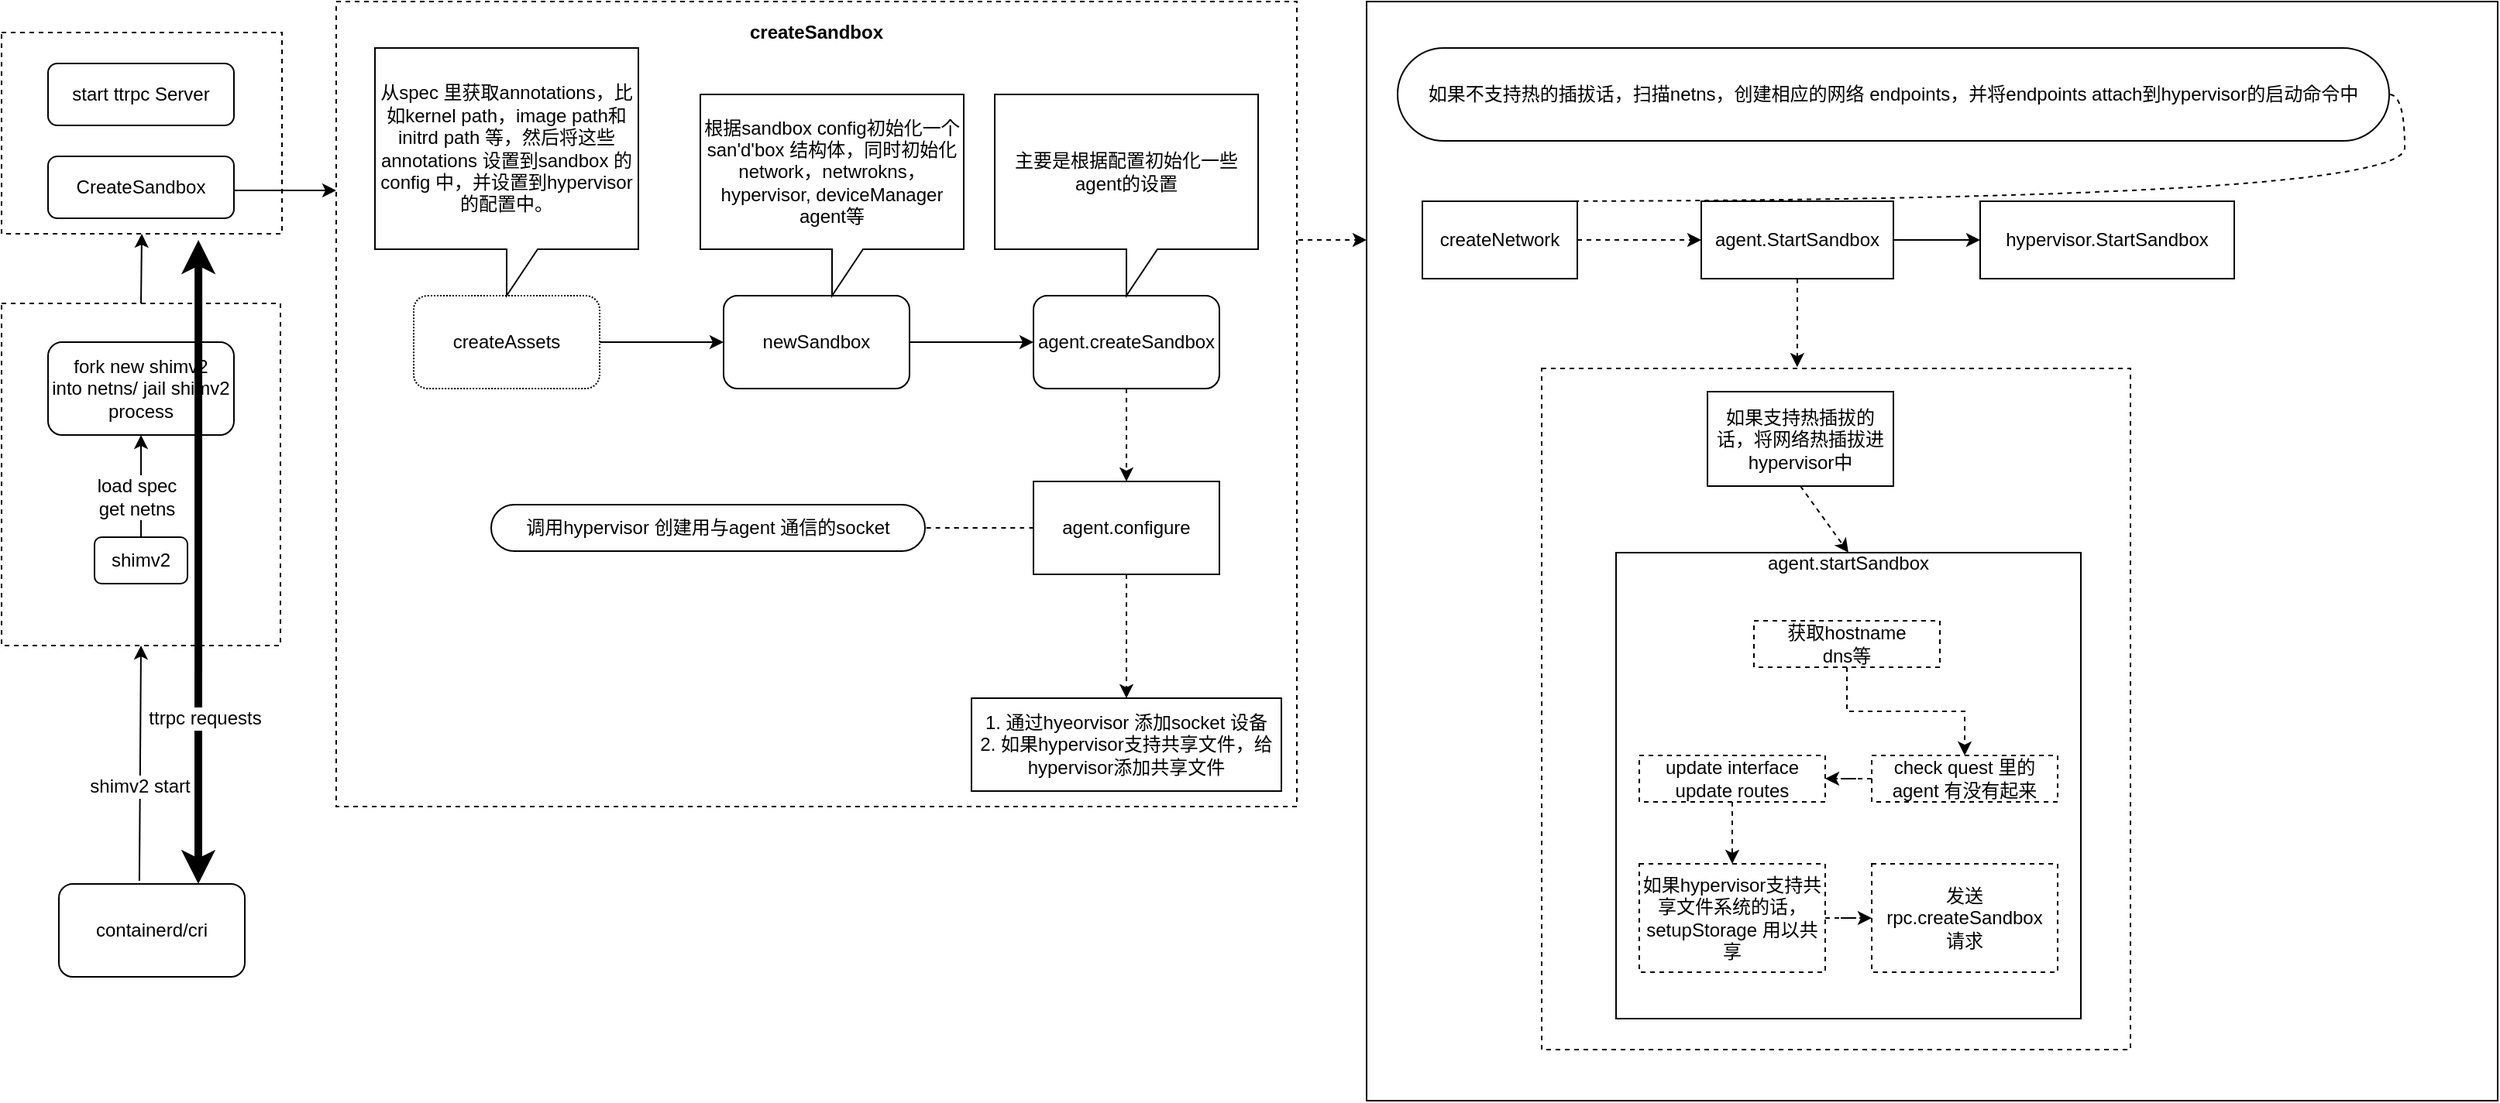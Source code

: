 <mxfile version="12.3.9" type="github" pages="1">
  <diagram id="UEV5ziArVBSBNvAnIUXD" name="Page-1">
    <mxGraphModel dx="1186" dy="715" grid="1" gridSize="10" guides="1" tooltips="1" connect="1" arrows="1" fold="1" page="1" pageScale="1" pageWidth="850" pageHeight="1100" math="0" shadow="0">
      <root>
        <mxCell id="0"/>
        <mxCell id="1" parent="0"/>
        <mxCell id="InuDyYg3k96elnhqx1I6-22" value="" style="rounded=0;whiteSpace=wrap;html=1;dashed=1;fillColor=none;" vertex="1" parent="1">
          <mxGeometry x="39" y="50" width="181" height="130" as="geometry"/>
        </mxCell>
        <mxCell id="InuDyYg3k96elnhqx1I6-15" value="" style="rounded=0;whiteSpace=wrap;html=1;fillColor=none;" vertex="1" parent="1">
          <mxGeometry x="920" y="30" width="730" height="710" as="geometry"/>
        </mxCell>
        <mxCell id="MU1Cu7uwluX9F1lw6Ey1-50" value="" style="rounded=0;whiteSpace=wrap;html=1;dashed=1;fillColor=none;" parent="1" vertex="1">
          <mxGeometry x="1033" y="267" width="380" height="440" as="geometry"/>
        </mxCell>
        <mxCell id="MU1Cu7uwluX9F1lw6Ey1-21" value="" style="rounded=0;whiteSpace=wrap;html=1;fillColor=none;dashed=1;" parent="1" vertex="1">
          <mxGeometry x="255" y="30" width="620" height="520" as="geometry"/>
        </mxCell>
        <mxCell id="MU1Cu7uwluX9F1lw6Ey1-3" value="" style="edgeStyle=orthogonalEdgeStyle;rounded=0;orthogonalLoop=1;jettySize=auto;html=1;entryX=0;entryY=0.115;entryDx=0;entryDy=0;entryPerimeter=0;" parent="1" edge="1">
          <mxGeometry relative="1" as="geometry">
            <mxPoint x="189" y="152" as="sourcePoint"/>
            <mxPoint x="255" y="152" as="targetPoint"/>
          </mxGeometry>
        </mxCell>
        <mxCell id="MU1Cu7uwluX9F1lw6Ey1-1" value="start ttrpc Server" style="rounded=1;whiteSpace=wrap;html=1;" parent="1" vertex="1">
          <mxGeometry x="69" y="70" width="120" height="40" as="geometry"/>
        </mxCell>
        <mxCell id="MU1Cu7uwluX9F1lw6Ey1-6" value="" style="edgeStyle=orthogonalEdgeStyle;rounded=0;orthogonalLoop=1;jettySize=auto;html=1;" parent="1" source="MU1Cu7uwluX9F1lw6Ey1-2" target="MU1Cu7uwluX9F1lw6Ey1-5" edge="1">
          <mxGeometry relative="1" as="geometry"/>
        </mxCell>
        <mxCell id="MU1Cu7uwluX9F1lw6Ey1-2" value="createAssets" style="rounded=1;whiteSpace=wrap;html=1;dashed=1;dashPattern=1 1;" parent="1" vertex="1">
          <mxGeometry x="305" y="220" width="120" height="60" as="geometry"/>
        </mxCell>
        <mxCell id="MU1Cu7uwluX9F1lw6Ey1-9" value="" style="edgeStyle=orthogonalEdgeStyle;rounded=0;orthogonalLoop=1;jettySize=auto;html=1;" parent="1" source="MU1Cu7uwluX9F1lw6Ey1-5" target="MU1Cu7uwluX9F1lw6Ey1-8" edge="1">
          <mxGeometry relative="1" as="geometry"/>
        </mxCell>
        <mxCell id="MU1Cu7uwluX9F1lw6Ey1-5" value="newSandbox" style="rounded=1;whiteSpace=wrap;html=1;" parent="1" vertex="1">
          <mxGeometry x="505" y="220" width="120" height="60" as="geometry"/>
        </mxCell>
        <mxCell id="MU1Cu7uwluX9F1lw6Ey1-12" value="" style="edgeStyle=orthogonalEdgeStyle;rounded=0;orthogonalLoop=1;jettySize=auto;html=1;dashed=1;" parent="1" source="MU1Cu7uwluX9F1lw6Ey1-8" target="MU1Cu7uwluX9F1lw6Ey1-11" edge="1">
          <mxGeometry relative="1" as="geometry"/>
        </mxCell>
        <mxCell id="MU1Cu7uwluX9F1lw6Ey1-8" value="agent.createSandbox" style="rounded=1;whiteSpace=wrap;html=1;" parent="1" vertex="1">
          <mxGeometry x="705" y="220" width="120" height="60" as="geometry"/>
        </mxCell>
        <mxCell id="MU1Cu7uwluX9F1lw6Ey1-4" value="从spec 里获取annotations，比如kernel path，image path和initrd path 等，然后将这些annotations 设置到sandbox 的config 中，并设置到hypervisor的配置中。" style="shape=callout;whiteSpace=wrap;html=1;perimeter=calloutPerimeter;" parent="1" vertex="1">
          <mxGeometry x="280" y="60" width="170" height="160" as="geometry"/>
        </mxCell>
        <mxCell id="MU1Cu7uwluX9F1lw6Ey1-7" value="根据sandbox config初始化一个san&#39;d&#39;box 结构体，同时初始化&lt;br&gt;network，netwrokns，hypervisor, deviceManager agent等" style="shape=callout;whiteSpace=wrap;html=1;perimeter=calloutPerimeter;" parent="1" vertex="1">
          <mxGeometry x="490" y="90" width="170" height="130" as="geometry"/>
        </mxCell>
        <mxCell id="MU1Cu7uwluX9F1lw6Ey1-10" value="主要是根据配置初始化一些agent的设置" style="shape=callout;whiteSpace=wrap;html=1;perimeter=calloutPerimeter;" parent="1" vertex="1">
          <mxGeometry x="680" y="90" width="170" height="130" as="geometry"/>
        </mxCell>
        <mxCell id="MU1Cu7uwluX9F1lw6Ey1-18" value="" style="edgeStyle=orthogonalEdgeStyle;rounded=0;orthogonalLoop=1;jettySize=auto;html=1;dashed=1;" parent="1" source="MU1Cu7uwluX9F1lw6Ey1-11" target="MU1Cu7uwluX9F1lw6Ey1-17" edge="1">
          <mxGeometry relative="1" as="geometry"/>
        </mxCell>
        <mxCell id="MU1Cu7uwluX9F1lw6Ey1-11" value="agent.configure" style="rounded=0;whiteSpace=wrap;html=1;" parent="1" vertex="1">
          <mxGeometry x="705" y="340" width="120" height="60" as="geometry"/>
        </mxCell>
        <mxCell id="MU1Cu7uwluX9F1lw6Ey1-17" value="1. 通过hyeorvisor 添加socket 设备&lt;br&gt;2. 如果hypervisor支持共享文件，给hypervisor添加共享文件" style="rounded=0;whiteSpace=wrap;html=1;" parent="1" vertex="1">
          <mxGeometry x="665" y="480" width="200" height="60" as="geometry"/>
        </mxCell>
        <mxCell id="MU1Cu7uwluX9F1lw6Ey1-14" value="调用hypervisor 创建用与agent 通信的socket" style="whiteSpace=wrap;html=1;rounded=1;arcSize=50;align=center;verticalAlign=middle;container=1;recursiveResize=0;strokeWidth=1;autosize=1;spacing=4;treeFolding=1;treeMoving=1;" parent="1" vertex="1">
          <mxGeometry x="355" y="355" width="280" height="30" as="geometry"/>
        </mxCell>
        <mxCell id="MU1Cu7uwluX9F1lw6Ey1-15" value="" style="edgeStyle=entityRelationEdgeStyle;startArrow=none;endArrow=none;segment=10;curved=1;dashed=1;exitX=0;exitY=0.5;exitDx=0;exitDy=0;" parent="1" source="MU1Cu7uwluX9F1lw6Ey1-11" target="MU1Cu7uwluX9F1lw6Ey1-14" edge="1">
          <mxGeometry relative="1" as="geometry">
            <mxPoint x="700" y="500" as="sourcePoint"/>
          </mxGeometry>
        </mxCell>
        <mxCell id="MU1Cu7uwluX9F1lw6Ey1-28" value="" style="edgeStyle=orthogonalEdgeStyle;rounded=0;orthogonalLoop=1;jettySize=auto;html=1;dashed=1;" parent="1" edge="1">
          <mxGeometry relative="1" as="geometry">
            <mxPoint x="876" y="184" as="sourcePoint"/>
            <mxPoint x="920" y="184" as="targetPoint"/>
          </mxGeometry>
        </mxCell>
        <mxCell id="MU1Cu7uwluX9F1lw6Ey1-32" value="" style="edgeStyle=orthogonalEdgeStyle;rounded=0;orthogonalLoop=1;jettySize=auto;html=1;dashed=1;" parent="1" source="MU1Cu7uwluX9F1lw6Ey1-27" target="MU1Cu7uwluX9F1lw6Ey1-31" edge="1">
          <mxGeometry relative="1" as="geometry"/>
        </mxCell>
        <mxCell id="MU1Cu7uwluX9F1lw6Ey1-27" value="createNetwork" style="rounded=0;whiteSpace=wrap;html=1;fillColor=none;" parent="1" vertex="1">
          <mxGeometry x="956" y="159" width="100" height="50" as="geometry"/>
        </mxCell>
        <mxCell id="MU1Cu7uwluX9F1lw6Ey1-49" value="" style="edgeStyle=orthogonalEdgeStyle;rounded=0;orthogonalLoop=1;jettySize=auto;html=1;dashed=1;entryX=0.434;entryY=-0.002;entryDx=0;entryDy=0;entryPerimeter=0;" parent="1" source="MU1Cu7uwluX9F1lw6Ey1-31" edge="1" target="MU1Cu7uwluX9F1lw6Ey1-50">
          <mxGeometry relative="1" as="geometry">
            <mxPoint x="1186" y="267" as="targetPoint"/>
          </mxGeometry>
        </mxCell>
        <mxCell id="InuDyYg3k96elnhqx1I6-17" value="" style="edgeStyle=orthogonalEdgeStyle;rounded=0;orthogonalLoop=1;jettySize=auto;html=1;" edge="1" parent="1" source="MU1Cu7uwluX9F1lw6Ey1-31" target="InuDyYg3k96elnhqx1I6-16">
          <mxGeometry relative="1" as="geometry"/>
        </mxCell>
        <mxCell id="MU1Cu7uwluX9F1lw6Ey1-31" value="agent.StartSandbox" style="rounded=0;whiteSpace=wrap;html=1;fillColor=none;" parent="1" vertex="1">
          <mxGeometry x="1136" y="159" width="124" height="50" as="geometry"/>
        </mxCell>
        <mxCell id="InuDyYg3k96elnhqx1I6-16" value="hypervisor.StartSandbox" style="rounded=0;whiteSpace=wrap;html=1;fillColor=none;" vertex="1" parent="1">
          <mxGeometry x="1316" y="159" width="164" height="50" as="geometry"/>
        </mxCell>
        <mxCell id="MU1Cu7uwluX9F1lw6Ey1-22" value="&lt;b&gt;createSandbox&lt;/b&gt;" style="text;html=1;strokeColor=none;fillColor=none;align=center;verticalAlign=middle;whiteSpace=wrap;rounded=0;" parent="1" vertex="1">
          <mxGeometry x="545" y="40" width="40" height="20" as="geometry"/>
        </mxCell>
        <mxCell id="MU1Cu7uwluX9F1lw6Ey1-29" value="如果不支持热的插拔话，扫描netns，创建相应的网络 endpoints，并将endpoints attach到hypervisor的启动命令中" style="whiteSpace=wrap;html=1;rounded=1;arcSize=50;align=center;verticalAlign=middle;container=1;recursiveResize=0;strokeWidth=1;autosize=1;spacing=4;treeFolding=1;treeMoving=1;fillColor=none;" parent="1" vertex="1">
          <mxGeometry x="940" y="60" width="640" height="60" as="geometry"/>
        </mxCell>
        <mxCell id="MU1Cu7uwluX9F1lw6Ey1-30" value="" style="edgeStyle=entityRelationEdgeStyle;startArrow=none;endArrow=none;segment=10;curved=1;dashed=1;exitX=0.5;exitY=0;exitDx=0;exitDy=0;" parent="1" source="MU1Cu7uwluX9F1lw6Ey1-27" target="MU1Cu7uwluX9F1lw6Ey1-29" edge="1">
          <mxGeometry relative="1" as="geometry">
            <mxPoint x="1224" y="304" as="sourcePoint"/>
          </mxGeometry>
        </mxCell>
        <mxCell id="MU1Cu7uwluX9F1lw6Ey1-51" value="如果支持热插拔的话，将网络热插拔进hypervisor中" style="rounded=0;whiteSpace=wrap;html=1;fillColor=none;" parent="1" vertex="1">
          <mxGeometry x="1140" y="282" width="120" height="61" as="geometry"/>
        </mxCell>
        <mxCell id="MU1Cu7uwluX9F1lw6Ey1-56" value="agent.startSandbox&lt;br&gt;&lt;br&gt;&lt;br&gt;&lt;br&gt;&lt;br&gt;&lt;br&gt;&lt;br&gt;&lt;br&gt;&lt;br&gt;&lt;br&gt;&lt;br&gt;&lt;br&gt;&lt;br&gt;&lt;br&gt;&lt;br&gt;&lt;br&gt;&lt;br&gt;&lt;br&gt;&lt;br&gt;&lt;br&gt;&lt;br&gt;" style="rounded=0;whiteSpace=wrap;html=1;fillColor=none;" parent="1" vertex="1">
          <mxGeometry x="1081" y="386" width="300" height="301" as="geometry"/>
        </mxCell>
        <mxCell id="MU1Cu7uwluX9F1lw6Ey1-57" value="" style="endArrow=classic;html=1;dashed=1;exitX=0.5;exitY=1;exitDx=0;exitDy=0;entryX=0.5;entryY=0;entryDx=0;entryDy=0;" parent="1" source="MU1Cu7uwluX9F1lw6Ey1-51" target="MU1Cu7uwluX9F1lw6Ey1-56" edge="1">
          <mxGeometry width="50" height="50" relative="1" as="geometry">
            <mxPoint x="1184" y="448" as="sourcePoint"/>
            <mxPoint x="1186" y="496" as="targetPoint"/>
          </mxGeometry>
        </mxCell>
        <mxCell id="MU1Cu7uwluX9F1lw6Ey1-63" value="" style="edgeStyle=orthogonalEdgeStyle;rounded=0;orthogonalLoop=1;jettySize=auto;html=1;dashed=1;" parent="1" source="MU1Cu7uwluX9F1lw6Ey1-60" target="MU1Cu7uwluX9F1lw6Ey1-62" edge="1">
          <mxGeometry relative="1" as="geometry"/>
        </mxCell>
        <mxCell id="MU1Cu7uwluX9F1lw6Ey1-60" value="获取hostname&lt;br&gt;dns等" style="rounded=0;whiteSpace=wrap;html=1;dashed=1;fillColor=none;" parent="1" vertex="1">
          <mxGeometry x="1170" y="430" width="120" height="30" as="geometry"/>
        </mxCell>
        <mxCell id="MU1Cu7uwluX9F1lw6Ey1-65" value="" style="edgeStyle=orthogonalEdgeStyle;rounded=0;orthogonalLoop=1;jettySize=auto;html=1;dashed=1;" parent="1" source="MU1Cu7uwluX9F1lw6Ey1-62" target="MU1Cu7uwluX9F1lw6Ey1-64" edge="1">
          <mxGeometry relative="1" as="geometry"/>
        </mxCell>
        <mxCell id="MU1Cu7uwluX9F1lw6Ey1-62" value="check quest 里的agent 有没有起来" style="rounded=0;whiteSpace=wrap;html=1;dashed=1;fillColor=none;" parent="1" vertex="1">
          <mxGeometry x="1246" y="517" width="120" height="30" as="geometry"/>
        </mxCell>
        <mxCell id="MU1Cu7uwluX9F1lw6Ey1-68" value="" style="edgeStyle=orthogonalEdgeStyle;rounded=0;orthogonalLoop=1;jettySize=auto;html=1;dashed=1;" parent="1" source="MU1Cu7uwluX9F1lw6Ey1-64" target="MU1Cu7uwluX9F1lw6Ey1-67" edge="1">
          <mxGeometry relative="1" as="geometry"/>
        </mxCell>
        <mxCell id="MU1Cu7uwluX9F1lw6Ey1-64" value="update interface&lt;br&gt;update routes" style="rounded=0;whiteSpace=wrap;html=1;dashed=1;fillColor=none;" parent="1" vertex="1">
          <mxGeometry x="1096" y="517" width="120" height="30" as="geometry"/>
        </mxCell>
        <mxCell id="MU1Cu7uwluX9F1lw6Ey1-70" value="" style="edgeStyle=orthogonalEdgeStyle;rounded=0;orthogonalLoop=1;jettySize=auto;html=1;dashed=1;" parent="1" source="MU1Cu7uwluX9F1lw6Ey1-67" target="MU1Cu7uwluX9F1lw6Ey1-69" edge="1">
          <mxGeometry relative="1" as="geometry"/>
        </mxCell>
        <mxCell id="MU1Cu7uwluX9F1lw6Ey1-67" value="如果hypervisor支持共享文件系统的话，setupStorage 用以共享" style="rounded=0;whiteSpace=wrap;html=1;dashed=1;fillColor=none;" parent="1" vertex="1">
          <mxGeometry x="1096" y="587" width="120" height="70" as="geometry"/>
        </mxCell>
        <mxCell id="MU1Cu7uwluX9F1lw6Ey1-69" value="发送 rpc.createSandbox&lt;br&gt;请求" style="rounded=0;whiteSpace=wrap;html=1;dashed=1;fillColor=none;" parent="1" vertex="1">
          <mxGeometry x="1246" y="587" width="120" height="70" as="geometry"/>
        </mxCell>
        <mxCell id="InuDyYg3k96elnhqx1I6-7" value="" style="endArrow=classic;html=1;entryX=0.5;entryY=1;entryDx=0;entryDy=0;exitX=0.433;exitY=-0.033;exitDx=0;exitDy=0;exitPerimeter=0;" edge="1" parent="1" source="InuDyYg3k96elnhqx1I6-20" target="InuDyYg3k96elnhqx1I6-21">
          <mxGeometry width="50" height="50" relative="1" as="geometry">
            <mxPoint x="129" y="490" as="sourcePoint"/>
            <mxPoint x="200" y="420" as="targetPoint"/>
          </mxGeometry>
        </mxCell>
        <mxCell id="InuDyYg3k96elnhqx1I6-8" value="shimv2 start" style="text;html=1;align=center;verticalAlign=middle;resizable=0;points=[];;labelBackgroundColor=#ffffff;" vertex="1" connectable="0" parent="InuDyYg3k96elnhqx1I6-7">
          <mxGeometry x="-0.2" y="1" relative="1" as="geometry">
            <mxPoint as="offset"/>
          </mxGeometry>
        </mxCell>
        <mxCell id="InuDyYg3k96elnhqx1I6-9" value="shimv2" style="rounded=1;whiteSpace=wrap;html=1;" vertex="1" parent="1">
          <mxGeometry x="99" y="376" width="60" height="30" as="geometry"/>
        </mxCell>
        <mxCell id="InuDyYg3k96elnhqx1I6-10" value="" style="endArrow=classic;html=1;entryX=0.5;entryY=1;entryDx=0;entryDy=0;exitX=0.5;exitY=0;exitDx=0;exitDy=0;" edge="1" parent="1" source="InuDyYg3k96elnhqx1I6-9" target="InuDyYg3k96elnhqx1I6-12">
          <mxGeometry width="50" height="50" relative="1" as="geometry">
            <mxPoint x="-239" y="319" as="sourcePoint"/>
            <mxPoint x="-120" y="319" as="targetPoint"/>
          </mxGeometry>
        </mxCell>
        <mxCell id="InuDyYg3k96elnhqx1I6-11" value="load spec&lt;br&gt;get netns" style="text;html=1;align=center;verticalAlign=middle;resizable=0;points=[];;labelBackgroundColor=#ffffff;" vertex="1" connectable="0" parent="InuDyYg3k96elnhqx1I6-10">
          <mxGeometry x="-0.19" y="3" relative="1" as="geometry">
            <mxPoint as="offset"/>
          </mxGeometry>
        </mxCell>
        <mxCell id="InuDyYg3k96elnhqx1I6-12" value="fork new shimv2 &lt;br&gt;into netns/ jail shimv2&lt;br&gt;process" style="rounded=1;whiteSpace=wrap;html=1;" vertex="1" parent="1">
          <mxGeometry x="69" y="250" width="120" height="60" as="geometry"/>
        </mxCell>
        <mxCell id="InuDyYg3k96elnhqx1I6-13" value="" style="endArrow=classic;html=1;entryX=0.5;entryY=1;entryDx=0;entryDy=0;exitX=0.5;exitY=0;exitDx=0;exitDy=0;" edge="1" parent="1" source="InuDyYg3k96elnhqx1I6-21" target="InuDyYg3k96elnhqx1I6-22">
          <mxGeometry width="50" height="50" relative="1" as="geometry">
            <mxPoint y="257.5" as="sourcePoint"/>
            <mxPoint x="50" y="207.5" as="targetPoint"/>
          </mxGeometry>
        </mxCell>
        <mxCell id="InuDyYg3k96elnhqx1I6-20" value="containerd/cri" style="rounded=1;whiteSpace=wrap;html=1;fillColor=none;" vertex="1" parent="1">
          <mxGeometry x="76" y="600" width="120" height="60" as="geometry"/>
        </mxCell>
        <mxCell id="InuDyYg3k96elnhqx1I6-21" value="" style="rounded=0;whiteSpace=wrap;html=1;fillColor=none;dashed=1;" vertex="1" parent="1">
          <mxGeometry x="39" y="225" width="180" height="221" as="geometry"/>
        </mxCell>
        <mxCell id="InuDyYg3k96elnhqx1I6-23" value="CreateSandbox" style="rounded=1;whiteSpace=wrap;html=1;" vertex="1" parent="1">
          <mxGeometry x="69" y="130" width="120" height="40" as="geometry"/>
        </mxCell>
        <mxCell id="InuDyYg3k96elnhqx1I6-24" value="" style="endArrow=classic;startArrow=classic;html=1;entryX=0.75;entryY=0;entryDx=0;entryDy=0;exitX=0.702;exitY=1.031;exitDx=0;exitDy=0;exitPerimeter=0;strokeWidth=5;" edge="1" parent="1" source="InuDyYg3k96elnhqx1I6-22" target="InuDyYg3k96elnhqx1I6-20">
          <mxGeometry width="50" height="50" relative="1" as="geometry">
            <mxPoint x="40" y="810" as="sourcePoint"/>
            <mxPoint x="90" y="760" as="targetPoint"/>
          </mxGeometry>
        </mxCell>
        <mxCell id="InuDyYg3k96elnhqx1I6-25" value="ttrpc requests" style="text;html=1;align=center;verticalAlign=middle;resizable=0;points=[];;labelBackgroundColor=#ffffff;" vertex="1" connectable="0" parent="InuDyYg3k96elnhqx1I6-24">
          <mxGeometry x="0.485" y="4" relative="1" as="geometry">
            <mxPoint as="offset"/>
          </mxGeometry>
        </mxCell>
      </root>
    </mxGraphModel>
  </diagram>
</mxfile>
